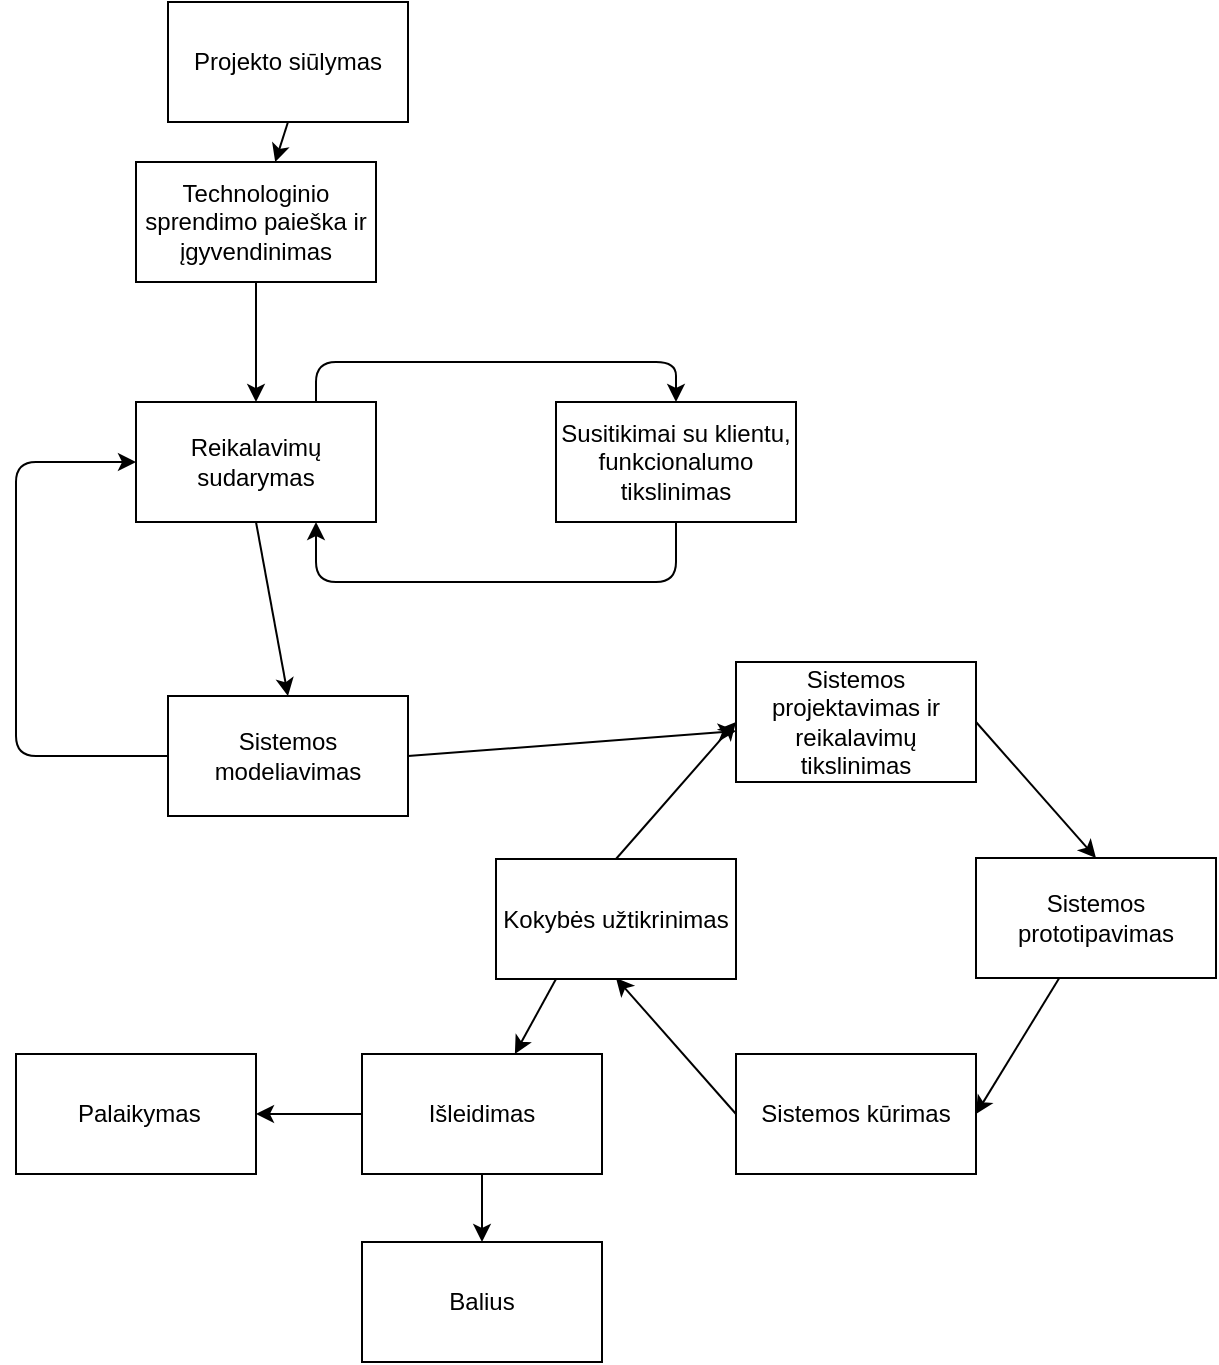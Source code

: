 <mxfile version="11.2.9" type="device" pages="1"><diagram id="qIFF_fcuDar6s86CbZYm" name="Page-1"><mxGraphModel dx="525" dy="848" grid="1" gridSize="10" guides="1" tooltips="1" connect="1" arrows="1" fold="1" page="1" pageScale="1" pageWidth="827" pageHeight="1169" math="0" shadow="0"><root><mxCell id="0"/><mxCell id="1" parent="0"/><mxCell id="E9ywBwPDsupUNTEM5yJS-1" value="Projekto siūlymas" style="rounded=0;whiteSpace=wrap;html=1;" vertex="1" parent="1"><mxGeometry x="256" y="70" width="120" height="60" as="geometry"/></mxCell><mxCell id="E9ywBwPDsupUNTEM5yJS-2" value="Technologinio sprendimo paieška ir įgyvendinimas" style="rounded=0;whiteSpace=wrap;html=1;" vertex="1" parent="1"><mxGeometry x="240" y="150" width="120" height="60" as="geometry"/></mxCell><mxCell id="E9ywBwPDsupUNTEM5yJS-32" style="edgeStyle=none;rounded=0;orthogonalLoop=1;jettySize=auto;html=1;exitX=0.5;exitY=1;exitDx=0;exitDy=0;entryX=0.5;entryY=0;entryDx=0;entryDy=0;" edge="1" parent="1" source="E9ywBwPDsupUNTEM5yJS-3" target="E9ywBwPDsupUNTEM5yJS-7"><mxGeometry relative="1" as="geometry"/></mxCell><mxCell id="E9ywBwPDsupUNTEM5yJS-3" value="Reikalavimų sudarymas" style="rounded=0;whiteSpace=wrap;html=1;" vertex="1" parent="1"><mxGeometry x="240" y="270" width="120" height="60" as="geometry"/></mxCell><mxCell id="E9ywBwPDsupUNTEM5yJS-4" value="Susitikimai su klientu, funkcionalumo tikslinimas" style="rounded=0;whiteSpace=wrap;html=1;" vertex="1" parent="1"><mxGeometry x="450" y="270" width="120" height="60" as="geometry"/></mxCell><mxCell id="E9ywBwPDsupUNTEM5yJS-5" value="" style="edgeStyle=elbowEdgeStyle;elbow=horizontal;endArrow=classic;html=1;exitX=0.75;exitY=0;exitDx=0;exitDy=0;entryX=0.5;entryY=0;entryDx=0;entryDy=0;" edge="1" parent="1" source="E9ywBwPDsupUNTEM5yJS-3" target="E9ywBwPDsupUNTEM5yJS-4"><mxGeometry width="50" height="50" relative="1" as="geometry"><mxPoint x="240" y="400" as="sourcePoint"/><mxPoint x="290" y="350" as="targetPoint"/><Array as="points"><mxPoint x="430" y="250"/></Array></mxGeometry></mxCell><mxCell id="E9ywBwPDsupUNTEM5yJS-6" value="" style="edgeStyle=elbowEdgeStyle;elbow=horizontal;endArrow=classic;html=1;entryX=0.75;entryY=1;entryDx=0;entryDy=0;exitX=0.5;exitY=1;exitDx=0;exitDy=0;" edge="1" parent="1" source="E9ywBwPDsupUNTEM5yJS-4" target="E9ywBwPDsupUNTEM5yJS-3"><mxGeometry width="50" height="50" relative="1" as="geometry"><mxPoint x="480" y="430" as="sourcePoint"/><mxPoint x="520" y="280" as="targetPoint"/><Array as="points"><mxPoint x="420" y="360"/></Array></mxGeometry></mxCell><mxCell id="E9ywBwPDsupUNTEM5yJS-7" value="Sistemos modeliavimas" style="rounded=0;whiteSpace=wrap;html=1;" vertex="1" parent="1"><mxGeometry x="256" y="417" width="120" height="60" as="geometry"/></mxCell><mxCell id="E9ywBwPDsupUNTEM5yJS-9" value="" style="edgeStyle=elbowEdgeStyle;elbow=horizontal;endArrow=classic;html=1;entryX=0;entryY=0.5;entryDx=0;entryDy=0;exitX=0;exitY=0.5;exitDx=0;exitDy=0;" edge="1" parent="1" source="E9ywBwPDsupUNTEM5yJS-7" target="E9ywBwPDsupUNTEM5yJS-3"><mxGeometry width="50" height="50" relative="1" as="geometry"><mxPoint x="520" y="340" as="sourcePoint"/><mxPoint x="310" y="340" as="targetPoint"/><Array as="points"><mxPoint x="180" y="370"/></Array></mxGeometry></mxCell><mxCell id="E9ywBwPDsupUNTEM5yJS-12" value="" style="endArrow=classic;html=1;exitX=0.5;exitY=1;exitDx=0;exitDy=0;" edge="1" parent="1" source="E9ywBwPDsupUNTEM5yJS-1" target="E9ywBwPDsupUNTEM5yJS-2"><mxGeometry width="50" height="50" relative="1" as="geometry"><mxPoint x="450" y="150" as="sourcePoint"/><mxPoint x="500" y="100" as="targetPoint"/></mxGeometry></mxCell><mxCell id="E9ywBwPDsupUNTEM5yJS-13" value="" style="endArrow=classic;html=1;exitX=0.5;exitY=1;exitDx=0;exitDy=0;entryX=0.5;entryY=0;entryDx=0;entryDy=0;" edge="1" parent="1" source="E9ywBwPDsupUNTEM5yJS-2" target="E9ywBwPDsupUNTEM5yJS-3"><mxGeometry width="50" height="50" relative="1" as="geometry"><mxPoint x="310" y="120" as="sourcePoint"/><mxPoint x="310" y="160" as="targetPoint"/></mxGeometry></mxCell><mxCell id="E9ywBwPDsupUNTEM5yJS-16" value="Sistemos projektavimas ir reikalavimų tikslinimas" style="rounded=0;whiteSpace=wrap;html=1;" vertex="1" parent="1"><mxGeometry x="540" y="400" width="120" height="60" as="geometry"/></mxCell><mxCell id="E9ywBwPDsupUNTEM5yJS-17" value="Sistemos prototipavimas" style="rounded=0;whiteSpace=wrap;html=1;" vertex="1" parent="1"><mxGeometry x="660" y="498" width="120" height="60" as="geometry"/></mxCell><mxCell id="E9ywBwPDsupUNTEM5yJS-24" style="rounded=0;orthogonalLoop=1;jettySize=auto;html=1;exitX=0;exitY=0.5;exitDx=0;exitDy=0;entryX=0.5;entryY=1;entryDx=0;entryDy=0;" edge="1" parent="1" source="E9ywBwPDsupUNTEM5yJS-18"><mxGeometry relative="1" as="geometry"><mxPoint x="480" y="558" as="targetPoint"/></mxGeometry></mxCell><mxCell id="E9ywBwPDsupUNTEM5yJS-27" style="edgeStyle=none;rounded=0;orthogonalLoop=1;jettySize=auto;html=1;exitX=0.25;exitY=1;exitDx=0;exitDy=0;" edge="1" parent="1" source="E9ywBwPDsupUNTEM5yJS-19" target="E9ywBwPDsupUNTEM5yJS-26"><mxGeometry relative="1" as="geometry"/></mxCell><mxCell id="E9ywBwPDsupUNTEM5yJS-18" value="Sistemos kūrimas" style="rounded=0;whiteSpace=wrap;html=1;" vertex="1" parent="1"><mxGeometry x="540" y="596" width="120" height="60" as="geometry"/></mxCell><mxCell id="E9ywBwPDsupUNTEM5yJS-25" style="edgeStyle=none;rounded=0;orthogonalLoop=1;jettySize=auto;html=1;entryX=0;entryY=0.5;entryDx=0;entryDy=0;exitX=0.5;exitY=0;exitDx=0;exitDy=0;" edge="1" parent="1" source="E9ywBwPDsupUNTEM5yJS-19" target="E9ywBwPDsupUNTEM5yJS-16"><mxGeometry relative="1" as="geometry"><mxPoint x="500" y="510" as="sourcePoint"/></mxGeometry></mxCell><mxCell id="E9ywBwPDsupUNTEM5yJS-19" value="Kokybės užtikrinimas" style="rounded=0;whiteSpace=wrap;html=1;" vertex="1" parent="1"><mxGeometry x="420" y="498.5" width="120" height="60" as="geometry"/></mxCell><mxCell id="E9ywBwPDsupUNTEM5yJS-21" value="" style="endArrow=classic;html=1;exitX=1;exitY=0.5;exitDx=0;exitDy=0;" edge="1" parent="1" source="E9ywBwPDsupUNTEM5yJS-7" target="E9ywBwPDsupUNTEM5yJS-16"><mxGeometry width="50" height="50" relative="1" as="geometry"><mxPoint x="310" y="220" as="sourcePoint"/><mxPoint x="310" y="280" as="targetPoint"/></mxGeometry></mxCell><mxCell id="E9ywBwPDsupUNTEM5yJS-22" value="" style="endArrow=classic;html=1;exitX=1;exitY=0.5;exitDx=0;exitDy=0;entryX=0.5;entryY=0;entryDx=0;entryDy=0;" edge="1" parent="1" source="E9ywBwPDsupUNTEM5yJS-16" target="E9ywBwPDsupUNTEM5yJS-17"><mxGeometry width="50" height="50" relative="1" as="geometry"><mxPoint x="610" y="346" as="sourcePoint"/><mxPoint x="610" y="410" as="targetPoint"/></mxGeometry></mxCell><mxCell id="E9ywBwPDsupUNTEM5yJS-23" value="" style="endArrow=classic;html=1;entryX=1;entryY=0.5;entryDx=0;entryDy=0;" edge="1" parent="1" source="E9ywBwPDsupUNTEM5yJS-17" target="E9ywBwPDsupUNTEM5yJS-18"><mxGeometry width="50" height="50" relative="1" as="geometry"><mxPoint x="670" y="440" as="sourcePoint"/><mxPoint x="750" y="626" as="targetPoint"/></mxGeometry></mxCell><mxCell id="E9ywBwPDsupUNTEM5yJS-29" style="edgeStyle=none;rounded=0;orthogonalLoop=1;jettySize=auto;html=1;exitX=0;exitY=0.5;exitDx=0;exitDy=0;entryX=1;entryY=0.5;entryDx=0;entryDy=0;" edge="1" parent="1" source="E9ywBwPDsupUNTEM5yJS-26" target="E9ywBwPDsupUNTEM5yJS-28"><mxGeometry relative="1" as="geometry"/></mxCell><mxCell id="E9ywBwPDsupUNTEM5yJS-26" value="Išleidimas" style="rounded=0;whiteSpace=wrap;html=1;" vertex="1" parent="1"><mxGeometry x="353" y="596" width="120" height="60" as="geometry"/></mxCell><mxCell id="E9ywBwPDsupUNTEM5yJS-31" style="edgeStyle=none;rounded=0;orthogonalLoop=1;jettySize=auto;html=1;exitX=0.5;exitY=1;exitDx=0;exitDy=0;entryX=0.5;entryY=0;entryDx=0;entryDy=0;" edge="1" parent="1" source="E9ywBwPDsupUNTEM5yJS-26" target="E9ywBwPDsupUNTEM5yJS-30"><mxGeometry relative="1" as="geometry"/></mxCell><mxCell id="E9ywBwPDsupUNTEM5yJS-28" value="&amp;nbsp;Palaikymas" style="rounded=0;whiteSpace=wrap;html=1;" vertex="1" parent="1"><mxGeometry x="180" y="596" width="120" height="60" as="geometry"/></mxCell><mxCell id="E9ywBwPDsupUNTEM5yJS-30" value="Balius" style="rounded=0;whiteSpace=wrap;html=1;" vertex="1" parent="1"><mxGeometry x="353" y="690" width="120" height="60" as="geometry"/></mxCell></root></mxGraphModel></diagram></mxfile>